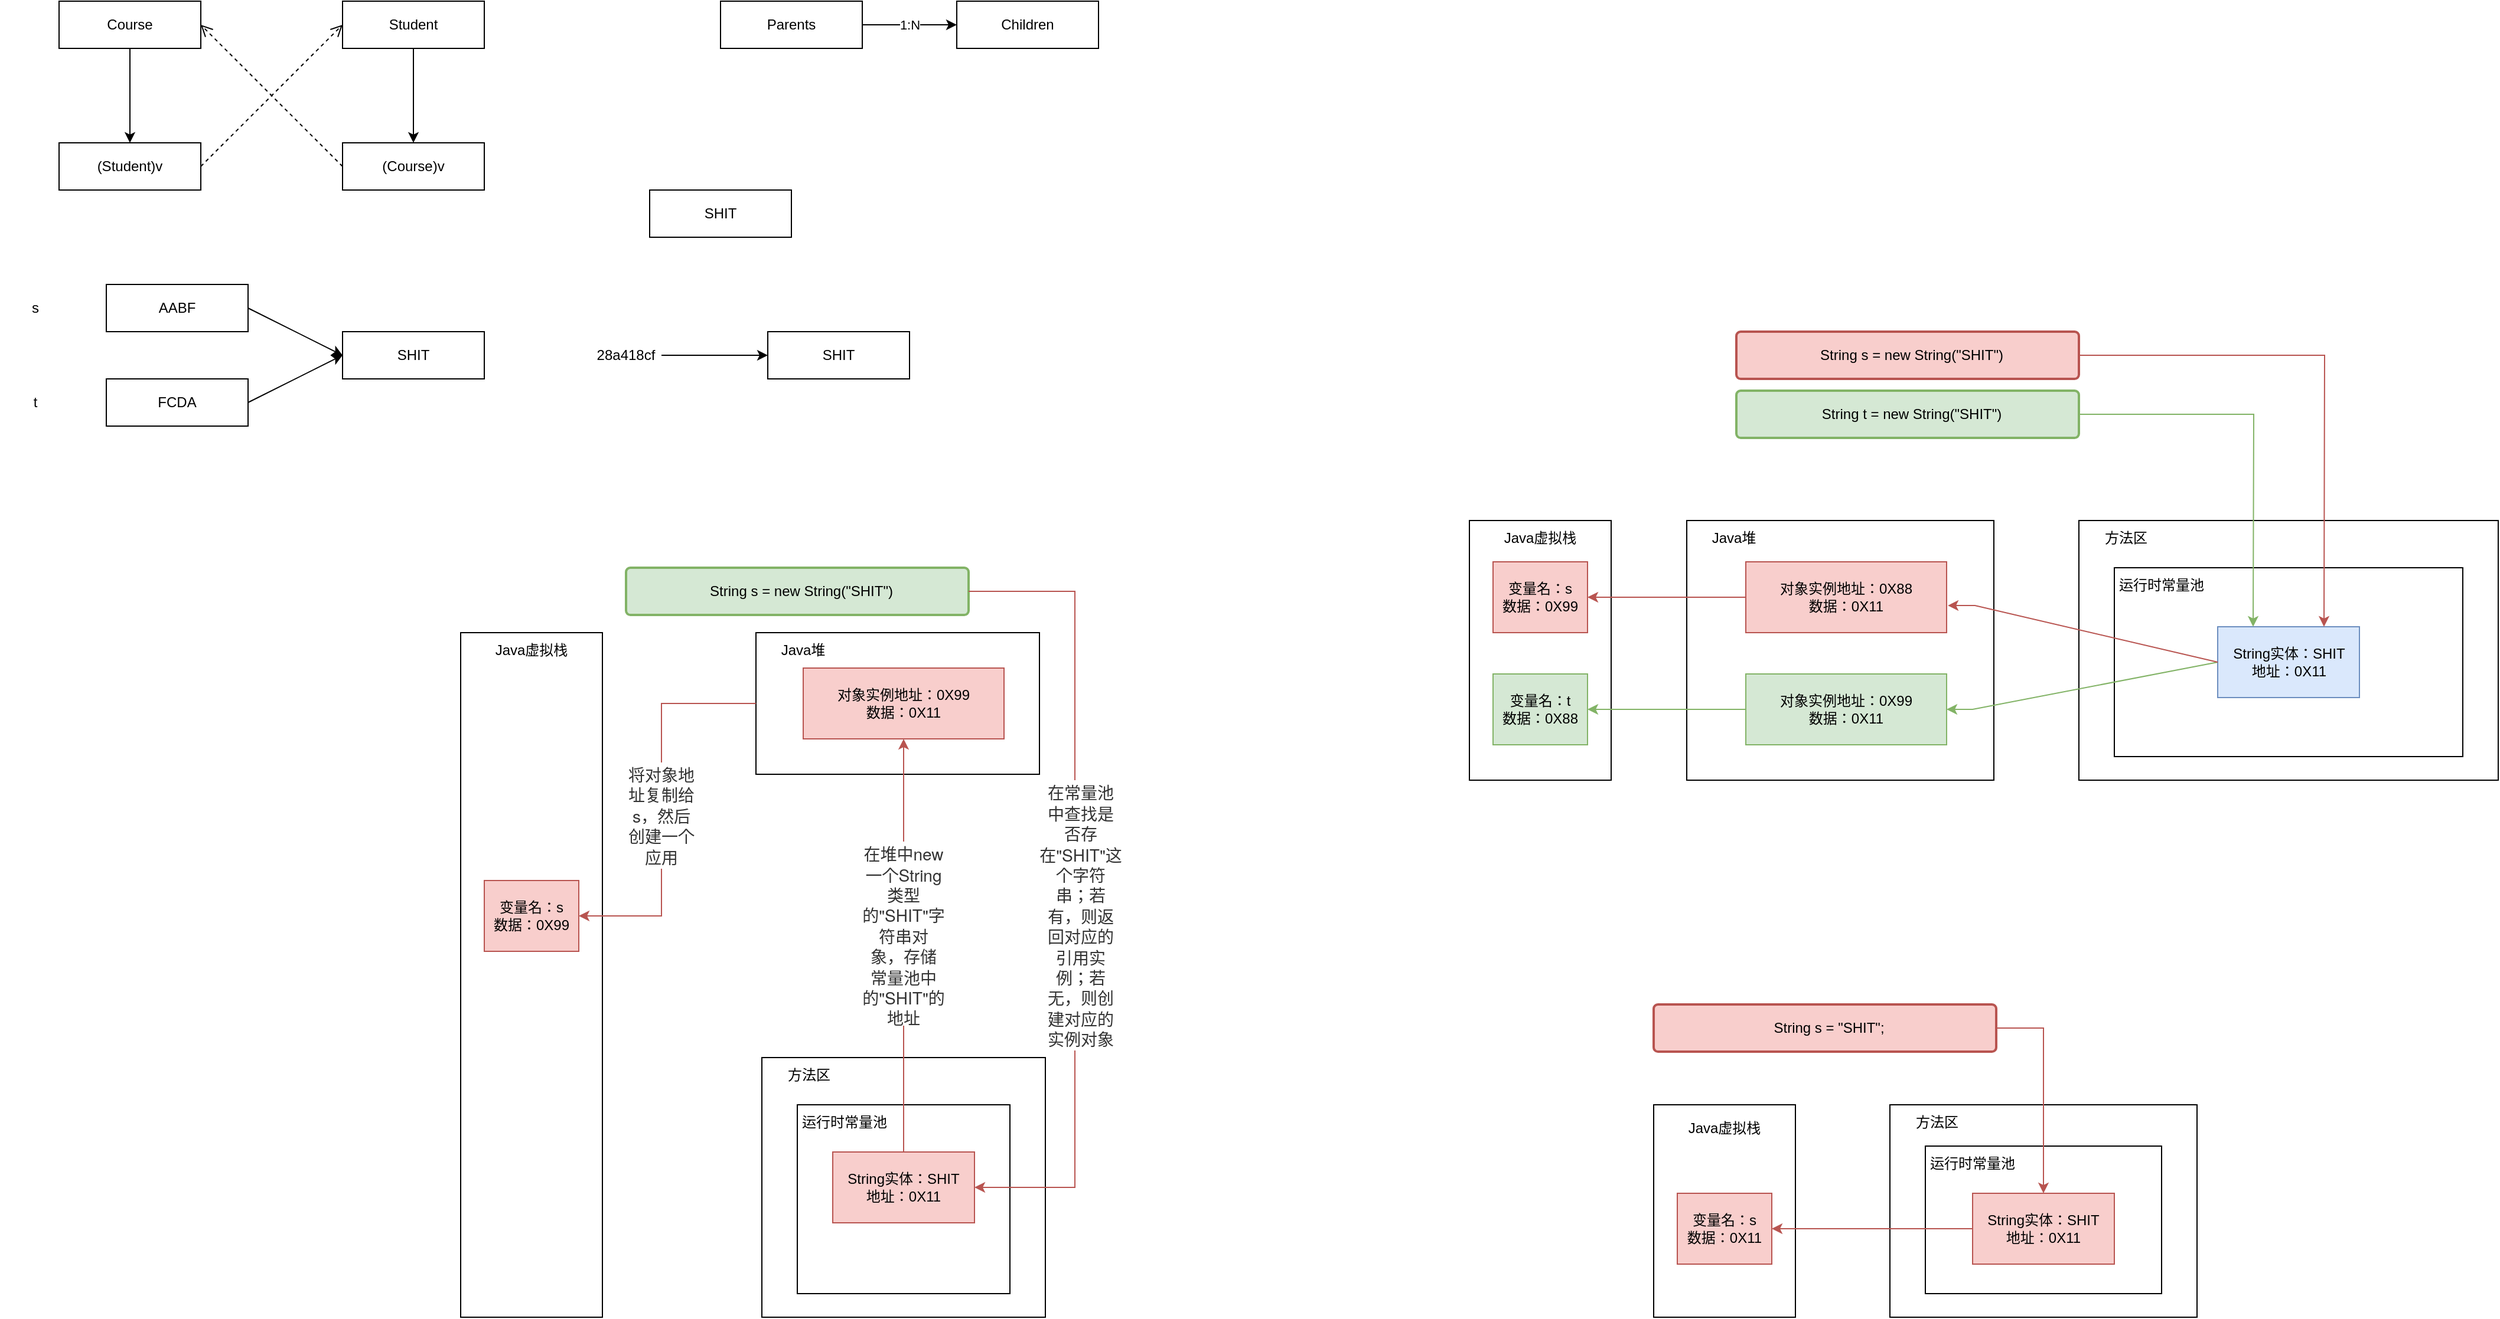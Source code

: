 <mxfile version="20.4.0" type="github">
  <diagram id="C5RBs43oDa-KdzZeNtuy" name="Page-1">
    <mxGraphModel dx="1422" dy="762" grid="0" gridSize="10" guides="1" tooltips="1" connect="1" arrows="1" fold="1" page="1" pageScale="1" pageWidth="3300" pageHeight="4681" math="0" shadow="0">
      <root>
        <mxCell id="WIyWlLk6GJQsqaUBKTNV-0" />
        <mxCell id="WIyWlLk6GJQsqaUBKTNV-1" parent="WIyWlLk6GJQsqaUBKTNV-0" />
        <mxCell id="-oPHFN2OpPJWykQhJ-b4-0" value="Course" style="rounded=0;whiteSpace=wrap;html=1;" parent="WIyWlLk6GJQsqaUBKTNV-1" vertex="1">
          <mxGeometry x="120" y="200" width="120" height="40" as="geometry" />
        </mxCell>
        <mxCell id="-oPHFN2OpPJWykQhJ-b4-2" value="(Student)v" style="rounded=0;whiteSpace=wrap;html=1;" parent="WIyWlLk6GJQsqaUBKTNV-1" vertex="1">
          <mxGeometry x="120" y="320" width="120" height="40" as="geometry" />
        </mxCell>
        <mxCell id="-oPHFN2OpPJWykQhJ-b4-6" value="(Course)v" style="rounded=0;whiteSpace=wrap;html=1;" parent="WIyWlLk6GJQsqaUBKTNV-1" vertex="1">
          <mxGeometry x="360" y="320" width="120" height="40" as="geometry" />
        </mxCell>
        <mxCell id="-oPHFN2OpPJWykQhJ-b4-8" value="Student" style="rounded=0;whiteSpace=wrap;html=1;" parent="WIyWlLk6GJQsqaUBKTNV-1" vertex="1">
          <mxGeometry x="360" y="200" width="120" height="40" as="geometry" />
        </mxCell>
        <mxCell id="-oPHFN2OpPJWykQhJ-b4-10" value="" style="endArrow=classic;html=1;rounded=0;exitX=0.5;exitY=1;exitDx=0;exitDy=0;entryX=0.5;entryY=0;entryDx=0;entryDy=0;" parent="WIyWlLk6GJQsqaUBKTNV-1" source="-oPHFN2OpPJWykQhJ-b4-8" target="-oPHFN2OpPJWykQhJ-b4-6" edge="1">
          <mxGeometry width="50" height="50" relative="1" as="geometry">
            <mxPoint x="430" y="360" as="sourcePoint" />
            <mxPoint x="480" y="310" as="targetPoint" />
          </mxGeometry>
        </mxCell>
        <mxCell id="-oPHFN2OpPJWykQhJ-b4-13" value="Parents" style="rounded=0;whiteSpace=wrap;html=1;" parent="WIyWlLk6GJQsqaUBKTNV-1" vertex="1">
          <mxGeometry x="680" y="200" width="120" height="40" as="geometry" />
        </mxCell>
        <mxCell id="-oPHFN2OpPJWykQhJ-b4-14" value="Children" style="rounded=0;whiteSpace=wrap;html=1;" parent="WIyWlLk6GJQsqaUBKTNV-1" vertex="1">
          <mxGeometry x="880" y="200" width="120" height="40" as="geometry" />
        </mxCell>
        <mxCell id="-oPHFN2OpPJWykQhJ-b4-15" value="" style="endArrow=classic;html=1;rounded=0;exitX=0.5;exitY=1;exitDx=0;exitDy=0;entryX=0.5;entryY=0;entryDx=0;entryDy=0;" parent="WIyWlLk6GJQsqaUBKTNV-1" source="-oPHFN2OpPJWykQhJ-b4-0" target="-oPHFN2OpPJWykQhJ-b4-2" edge="1">
          <mxGeometry width="50" height="50" relative="1" as="geometry">
            <mxPoint x="170" y="300" as="sourcePoint" />
            <mxPoint x="220" y="250" as="targetPoint" />
            <Array as="points" />
          </mxGeometry>
        </mxCell>
        <mxCell id="-oPHFN2OpPJWykQhJ-b4-17" value="" style="endArrow=classic;html=1;rounded=0;exitX=1;exitY=0.5;exitDx=0;exitDy=0;entryX=0;entryY=0.5;entryDx=0;entryDy=0;" parent="WIyWlLk6GJQsqaUBKTNV-1" source="-oPHFN2OpPJWykQhJ-b4-13" target="-oPHFN2OpPJWykQhJ-b4-14" edge="1">
          <mxGeometry relative="1" as="geometry">
            <mxPoint x="780" y="219.5" as="sourcePoint" />
            <mxPoint x="880" y="219.5" as="targetPoint" />
          </mxGeometry>
        </mxCell>
        <mxCell id="-oPHFN2OpPJWykQhJ-b4-18" value="1:N" style="edgeLabel;resizable=0;html=1;align=center;verticalAlign=middle;" parent="-oPHFN2OpPJWykQhJ-b4-17" connectable="0" vertex="1">
          <mxGeometry relative="1" as="geometry" />
        </mxCell>
        <mxCell id="-oPHFN2OpPJWykQhJ-b4-19" value="" style="html=1;verticalAlign=bottom;endArrow=open;dashed=1;endSize=8;rounded=0;entryX=1;entryY=0.5;entryDx=0;entryDy=0;exitX=0;exitY=0.5;exitDx=0;exitDy=0;" parent="WIyWlLk6GJQsqaUBKTNV-1" source="-oPHFN2OpPJWykQhJ-b4-6" target="-oPHFN2OpPJWykQhJ-b4-0" edge="1">
          <mxGeometry x="-0.115" y="-31" relative="1" as="geometry">
            <mxPoint x="790" y="240" as="sourcePoint" />
            <mxPoint x="710" y="240" as="targetPoint" />
            <mxPoint as="offset" />
          </mxGeometry>
        </mxCell>
        <mxCell id="-oPHFN2OpPJWykQhJ-b4-22" value="" style="html=1;verticalAlign=bottom;endArrow=open;dashed=1;endSize=8;rounded=0;entryX=0;entryY=0.5;entryDx=0;entryDy=0;exitX=1;exitY=0.5;exitDx=0;exitDy=0;" parent="WIyWlLk6GJQsqaUBKTNV-1" source="-oPHFN2OpPJWykQhJ-b4-2" target="-oPHFN2OpPJWykQhJ-b4-8" edge="1">
          <mxGeometry x="-0.115" y="-31" relative="1" as="geometry">
            <mxPoint x="330" y="350" as="sourcePoint" />
            <mxPoint x="250" y="230" as="targetPoint" />
            <mxPoint as="offset" />
          </mxGeometry>
        </mxCell>
        <mxCell id="-oPHFN2OpPJWykQhJ-b4-23" value="AABF" style="rounded=0;whiteSpace=wrap;html=1;" parent="WIyWlLk6GJQsqaUBKTNV-1" vertex="1">
          <mxGeometry x="160" y="440" width="120" height="40" as="geometry" />
        </mxCell>
        <mxCell id="-oPHFN2OpPJWykQhJ-b4-24" value="SHIT" style="rounded=0;whiteSpace=wrap;html=1;" parent="WIyWlLk6GJQsqaUBKTNV-1" vertex="1">
          <mxGeometry x="620" y="360" width="120" height="40" as="geometry" />
        </mxCell>
        <mxCell id="-oPHFN2OpPJWykQhJ-b4-25" value="" style="endArrow=classic;html=1;rounded=0;exitX=1;exitY=0.5;exitDx=0;exitDy=0;" parent="WIyWlLk6GJQsqaUBKTNV-1" source="-oPHFN2OpPJWykQhJ-b4-23" edge="1">
          <mxGeometry width="50" height="50" relative="1" as="geometry">
            <mxPoint x="540" y="310" as="sourcePoint" />
            <mxPoint x="360" y="500" as="targetPoint" />
          </mxGeometry>
        </mxCell>
        <mxCell id="-oPHFN2OpPJWykQhJ-b4-26" value="FCDA" style="rounded=0;whiteSpace=wrap;html=1;" parent="WIyWlLk6GJQsqaUBKTNV-1" vertex="1">
          <mxGeometry x="160" y="520" width="120" height="40" as="geometry" />
        </mxCell>
        <mxCell id="-oPHFN2OpPJWykQhJ-b4-27" value="SHIT" style="rounded=0;whiteSpace=wrap;html=1;" parent="WIyWlLk6GJQsqaUBKTNV-1" vertex="1">
          <mxGeometry x="360" y="480" width="120" height="40" as="geometry" />
        </mxCell>
        <mxCell id="-oPHFN2OpPJWykQhJ-b4-28" value="" style="endArrow=classic;html=1;rounded=0;exitX=1;exitY=0.5;exitDx=0;exitDy=0;" parent="WIyWlLk6GJQsqaUBKTNV-1" source="-oPHFN2OpPJWykQhJ-b4-26" edge="1">
          <mxGeometry width="50" height="50" relative="1" as="geometry">
            <mxPoint x="540" y="390" as="sourcePoint" />
            <mxPoint x="360" y="500" as="targetPoint" />
          </mxGeometry>
        </mxCell>
        <mxCell id="-oPHFN2OpPJWykQhJ-b4-29" value="s" style="text;html=1;strokeColor=none;fillColor=none;align=center;verticalAlign=middle;whiteSpace=wrap;rounded=0;" parent="WIyWlLk6GJQsqaUBKTNV-1" vertex="1">
          <mxGeometry x="70" y="445" width="60" height="30" as="geometry" />
        </mxCell>
        <mxCell id="-oPHFN2OpPJWykQhJ-b4-31" value="t" style="text;html=1;strokeColor=none;fillColor=none;align=center;verticalAlign=middle;whiteSpace=wrap;rounded=0;" parent="WIyWlLk6GJQsqaUBKTNV-1" vertex="1">
          <mxGeometry x="70" y="525" width="60" height="30" as="geometry" />
        </mxCell>
        <mxCell id="-oPHFN2OpPJWykQhJ-b4-32" value="SHIT" style="rounded=0;whiteSpace=wrap;html=1;" parent="WIyWlLk6GJQsqaUBKTNV-1" vertex="1">
          <mxGeometry x="720" y="480" width="120" height="40" as="geometry" />
        </mxCell>
        <mxCell id="-oPHFN2OpPJWykQhJ-b4-33" value="28a418cf" style="text;html=1;strokeColor=none;fillColor=none;align=center;verticalAlign=middle;whiteSpace=wrap;rounded=0;" parent="WIyWlLk6GJQsqaUBKTNV-1" vertex="1">
          <mxGeometry x="570" y="485" width="60" height="30" as="geometry" />
        </mxCell>
        <mxCell id="-oPHFN2OpPJWykQhJ-b4-34" value="" style="endArrow=classic;html=1;rounded=0;exitX=1;exitY=0.5;exitDx=0;exitDy=0;entryX=0;entryY=0.5;entryDx=0;entryDy=0;" parent="WIyWlLk6GJQsqaUBKTNV-1" source="-oPHFN2OpPJWykQhJ-b4-33" target="-oPHFN2OpPJWykQhJ-b4-32" edge="1">
          <mxGeometry width="50" height="50" relative="1" as="geometry">
            <mxPoint x="500" y="450" as="sourcePoint" />
            <mxPoint x="550" y="400" as="targetPoint" />
          </mxGeometry>
        </mxCell>
        <mxCell id="-oPHFN2OpPJWykQhJ-b4-35" value="" style="rounded=0;whiteSpace=wrap;html=1;" parent="WIyWlLk6GJQsqaUBKTNV-1" vertex="1">
          <mxGeometry x="460" y="735" width="120" height="580" as="geometry" />
        </mxCell>
        <mxCell id="-oPHFN2OpPJWykQhJ-b4-36" value="Java虚拟栈" style="text;html=1;strokeColor=none;fillColor=none;align=center;verticalAlign=middle;whiteSpace=wrap;rounded=0;" parent="WIyWlLk6GJQsqaUBKTNV-1" vertex="1">
          <mxGeometry x="480" y="735" width="80" height="30" as="geometry" />
        </mxCell>
        <mxCell id="-oPHFN2OpPJWykQhJ-b4-38" value="" style="rounded=0;whiteSpace=wrap;html=1;" parent="WIyWlLk6GJQsqaUBKTNV-1" vertex="1">
          <mxGeometry x="710" y="735" width="240" height="120" as="geometry" />
        </mxCell>
        <mxCell id="-oPHFN2OpPJWykQhJ-b4-40" value="" style="rounded=0;whiteSpace=wrap;html=1;" parent="WIyWlLk6GJQsqaUBKTNV-1" vertex="1">
          <mxGeometry x="715" y="1095" width="240" height="220" as="geometry" />
        </mxCell>
        <mxCell id="-oPHFN2OpPJWykQhJ-b4-41" value="Java堆" style="text;html=1;strokeColor=none;fillColor=none;align=center;verticalAlign=middle;whiteSpace=wrap;rounded=0;" parent="WIyWlLk6GJQsqaUBKTNV-1" vertex="1">
          <mxGeometry x="710" y="735" width="80" height="30" as="geometry" />
        </mxCell>
        <mxCell id="-oPHFN2OpPJWykQhJ-b4-42" value="方法区" style="text;html=1;strokeColor=none;fillColor=none;align=center;verticalAlign=middle;whiteSpace=wrap;rounded=0;" parent="WIyWlLk6GJQsqaUBKTNV-1" vertex="1">
          <mxGeometry x="715" y="1095" width="80" height="30" as="geometry" />
        </mxCell>
        <mxCell id="-oPHFN2OpPJWykQhJ-b4-43" value="" style="rounded=0;whiteSpace=wrap;html=1;" parent="WIyWlLk6GJQsqaUBKTNV-1" vertex="1">
          <mxGeometry x="745" y="1135" width="180" height="160" as="geometry" />
        </mxCell>
        <mxCell id="-oPHFN2OpPJWykQhJ-b4-44" value="运行时常量池" style="text;html=1;strokeColor=none;fillColor=none;align=center;verticalAlign=middle;whiteSpace=wrap;rounded=0;" parent="WIyWlLk6GJQsqaUBKTNV-1" vertex="1">
          <mxGeometry x="745" y="1135" width="80" height="30" as="geometry" />
        </mxCell>
        <mxCell id="-oPHFN2OpPJWykQhJ-b4-46" value="变量名：s&lt;br&gt;数据：0X99" style="rounded=0;whiteSpace=wrap;html=1;fillColor=#f8cecc;strokeColor=#b85450;" parent="WIyWlLk6GJQsqaUBKTNV-1" vertex="1">
          <mxGeometry x="480" y="945" width="80" height="60" as="geometry" />
        </mxCell>
        <mxCell id="-oPHFN2OpPJWykQhJ-b4-47" value="对象实例地址：0X99&lt;br&gt;数据：0X11" style="rounded=0;whiteSpace=wrap;html=1;fillColor=#f8cecc;strokeColor=#b85450;" parent="WIyWlLk6GJQsqaUBKTNV-1" vertex="1">
          <mxGeometry x="750" y="765" width="170" height="60" as="geometry" />
        </mxCell>
        <mxCell id="-oPHFN2OpPJWykQhJ-b4-48" value="String实体：SHIT&lt;br&gt;地址：0X11" style="rounded=0;whiteSpace=wrap;html=1;fillColor=#f8cecc;strokeColor=#b85450;" parent="WIyWlLk6GJQsqaUBKTNV-1" vertex="1">
          <mxGeometry x="775" y="1175" width="120" height="60" as="geometry" />
        </mxCell>
        <mxCell id="-oPHFN2OpPJWykQhJ-b4-50" value="String s = new String(&quot;SHIT&quot;)" style="rounded=1;arcSize=9;align=center;spacingLeft=5;strokeColor=#82b366;html=1;strokeWidth=2;fontSize=12;fillColor=#d5e8d4;" parent="WIyWlLk6GJQsqaUBKTNV-1" vertex="1">
          <mxGeometry x="600" y="680" width="290" height="40" as="geometry" />
        </mxCell>
        <mxCell id="-oPHFN2OpPJWykQhJ-b4-51" value="" style="endArrow=classic;html=1;rounded=0;exitX=1;exitY=0.5;exitDx=0;exitDy=0;entryX=1;entryY=0.5;entryDx=0;entryDy=0;fillColor=#f8cecc;strokeColor=#B85450;" parent="WIyWlLk6GJQsqaUBKTNV-1" source="-oPHFN2OpPJWykQhJ-b4-50" target="-oPHFN2OpPJWykQhJ-b4-48" edge="1">
          <mxGeometry width="50" height="50" relative="1" as="geometry">
            <mxPoint x="890" y="845" as="sourcePoint" />
            <mxPoint x="980" y="985" as="targetPoint" />
            <Array as="points">
              <mxPoint x="980" y="700" />
              <mxPoint x="980" y="1205" />
            </Array>
          </mxGeometry>
        </mxCell>
        <mxCell id="-oPHFN2OpPJWykQhJ-b4-52" value="&lt;span style=&quot;color: rgb(51, 51, 51); font-family: &amp;quot;PingFang SC&amp;quot;, &amp;quot;Microsoft YaHei&amp;quot;, &amp;quot;Helvetica Neue&amp;quot;, Helvetica, Arial, sans-serif; font-size: 14px; text-align: left; background-color: rgb(255, 255, 255);&quot;&gt;在常量池中查找是否存在&quot;SHIT&quot;这个字符串；若有，则返回对应的引用实例；若无，则创建对应的实例对象&lt;/span&gt;" style="text;html=1;strokeColor=none;fillColor=none;align=center;verticalAlign=middle;whiteSpace=wrap;rounded=0;" parent="WIyWlLk6GJQsqaUBKTNV-1" vertex="1">
          <mxGeometry x="950" y="945" width="70" height="60" as="geometry" />
        </mxCell>
        <mxCell id="ZgnJ5UV8KmOCZEOlY2Bq-0" value="" style="endArrow=classic;html=1;rounded=0;exitX=0.5;exitY=0;exitDx=0;exitDy=0;entryX=0.5;entryY=1;entryDx=0;entryDy=0;fillColor=#f8cecc;strokeColor=#b85450;startArrow=none;" edge="1" parent="WIyWlLk6GJQsqaUBKTNV-1" source="ZgnJ5UV8KmOCZEOlY2Bq-1" target="-oPHFN2OpPJWykQhJ-b4-47">
          <mxGeometry width="50" height="50" relative="1" as="geometry">
            <mxPoint x="1090" y="1015" as="sourcePoint" />
            <mxPoint x="1140" y="965" as="targetPoint" />
          </mxGeometry>
        </mxCell>
        <mxCell id="ZgnJ5UV8KmOCZEOlY2Bq-1" value="&lt;span style=&quot;color: rgb(51, 51, 51); font-family: &amp;quot;PingFang SC&amp;quot;, &amp;quot;Microsoft YaHei&amp;quot;, &amp;quot;Helvetica Neue&amp;quot;, Helvetica, Arial, sans-serif; font-size: 14px; text-align: left; background-color: rgb(255, 255, 255);&quot;&gt;在堆中new一个String类型的&quot;SHIT&quot;字符串对象，存储常量池中的&quot;SHIT&quot;的地址&lt;/span&gt;" style="text;html=1;strokeColor=none;fillColor=none;align=center;verticalAlign=middle;whiteSpace=wrap;rounded=0;" vertex="1" parent="WIyWlLk6GJQsqaUBKTNV-1">
          <mxGeometry x="805" y="915" width="60" height="153" as="geometry" />
        </mxCell>
        <mxCell id="ZgnJ5UV8KmOCZEOlY2Bq-3" value="" style="endArrow=none;html=1;rounded=0;exitX=0.5;exitY=0;exitDx=0;exitDy=0;entryX=0.5;entryY=1;entryDx=0;entryDy=0;fillColor=#f8cecc;strokeColor=#b85450;" edge="1" parent="WIyWlLk6GJQsqaUBKTNV-1" source="-oPHFN2OpPJWykQhJ-b4-48" target="ZgnJ5UV8KmOCZEOlY2Bq-1">
          <mxGeometry width="50" height="50" relative="1" as="geometry">
            <mxPoint x="835" y="1175" as="sourcePoint" />
            <mxPoint x="835" y="825" as="targetPoint" />
          </mxGeometry>
        </mxCell>
        <mxCell id="ZgnJ5UV8KmOCZEOlY2Bq-4" value="" style="endArrow=classic;html=1;rounded=0;exitX=0;exitY=0.5;exitDx=0;exitDy=0;entryX=1;entryY=0.5;entryDx=0;entryDy=0;fillColor=#f8cecc;strokeColor=#b85450;" edge="1" parent="WIyWlLk6GJQsqaUBKTNV-1" source="-oPHFN2OpPJWykQhJ-b4-38" target="-oPHFN2OpPJWykQhJ-b4-46">
          <mxGeometry width="50" height="50" relative="1" as="geometry">
            <mxPoint x="1090" y="1035" as="sourcePoint" />
            <mxPoint x="1140" y="985" as="targetPoint" />
            <Array as="points">
              <mxPoint x="630" y="795" />
              <mxPoint x="630" y="975" />
            </Array>
          </mxGeometry>
        </mxCell>
        <mxCell id="ZgnJ5UV8KmOCZEOlY2Bq-5" value="&lt;span style=&quot;color: rgb(51, 51, 51); font-family: &amp;quot;PingFang SC&amp;quot;, &amp;quot;Microsoft YaHei&amp;quot;, &amp;quot;Helvetica Neue&amp;quot;, Helvetica, Arial, sans-serif; font-size: 14px; text-align: left; background-color: rgb(255, 255, 255);&quot;&gt;将对象地址复制给s，然后创建一个应用&lt;/span&gt;" style="text;html=1;strokeColor=none;fillColor=none;align=center;verticalAlign=middle;whiteSpace=wrap;rounded=0;" vertex="1" parent="WIyWlLk6GJQsqaUBKTNV-1">
          <mxGeometry x="600" y="875" width="60" height="30" as="geometry" />
        </mxCell>
        <mxCell id="ZgnJ5UV8KmOCZEOlY2Bq-7" value="" style="rounded=0;whiteSpace=wrap;html=1;" vertex="1" parent="WIyWlLk6GJQsqaUBKTNV-1">
          <mxGeometry x="1314" y="640" width="120" height="220" as="geometry" />
        </mxCell>
        <mxCell id="ZgnJ5UV8KmOCZEOlY2Bq-8" value="Java虚拟栈" style="text;html=1;strokeColor=none;fillColor=none;align=center;verticalAlign=middle;whiteSpace=wrap;rounded=0;" vertex="1" parent="WIyWlLk6GJQsqaUBKTNV-1">
          <mxGeometry x="1334" y="640" width="80" height="30" as="geometry" />
        </mxCell>
        <mxCell id="ZgnJ5UV8KmOCZEOlY2Bq-9" value="" style="rounded=0;whiteSpace=wrap;html=1;" vertex="1" parent="WIyWlLk6GJQsqaUBKTNV-1">
          <mxGeometry x="1498" y="640" width="260" height="220" as="geometry" />
        </mxCell>
        <mxCell id="ZgnJ5UV8KmOCZEOlY2Bq-10" value="" style="rounded=0;whiteSpace=wrap;html=1;" vertex="1" parent="WIyWlLk6GJQsqaUBKTNV-1">
          <mxGeometry x="1830" y="640" width="355" height="220" as="geometry" />
        </mxCell>
        <mxCell id="ZgnJ5UV8KmOCZEOlY2Bq-11" value="Java堆" style="text;html=1;strokeColor=none;fillColor=none;align=center;verticalAlign=middle;whiteSpace=wrap;rounded=0;" vertex="1" parent="WIyWlLk6GJQsqaUBKTNV-1">
          <mxGeometry x="1498" y="640" width="80" height="30" as="geometry" />
        </mxCell>
        <mxCell id="ZgnJ5UV8KmOCZEOlY2Bq-12" value="方法区" style="text;html=1;strokeColor=none;fillColor=none;align=center;verticalAlign=middle;whiteSpace=wrap;rounded=0;" vertex="1" parent="WIyWlLk6GJQsqaUBKTNV-1">
          <mxGeometry x="1830" y="640" width="80" height="30" as="geometry" />
        </mxCell>
        <mxCell id="ZgnJ5UV8KmOCZEOlY2Bq-13" value="" style="rounded=0;whiteSpace=wrap;html=1;" vertex="1" parent="WIyWlLk6GJQsqaUBKTNV-1">
          <mxGeometry x="1860" y="680" width="295" height="160" as="geometry" />
        </mxCell>
        <mxCell id="ZgnJ5UV8KmOCZEOlY2Bq-14" value="运行时常量池" style="text;html=1;strokeColor=none;fillColor=none;align=center;verticalAlign=middle;whiteSpace=wrap;rounded=0;" vertex="1" parent="WIyWlLk6GJQsqaUBKTNV-1">
          <mxGeometry x="1860" y="680" width="80" height="30" as="geometry" />
        </mxCell>
        <mxCell id="ZgnJ5UV8KmOCZEOlY2Bq-15" value="变量名：s&lt;br&gt;数据：0X99" style="rounded=0;whiteSpace=wrap;html=1;fillColor=#f8cecc;strokeColor=#b85450;" vertex="1" parent="WIyWlLk6GJQsqaUBKTNV-1">
          <mxGeometry x="1334" y="675" width="80" height="60" as="geometry" />
        </mxCell>
        <mxCell id="ZgnJ5UV8KmOCZEOlY2Bq-16" value="对象实例地址：0X99&lt;br&gt;数据：0X11" style="rounded=0;whiteSpace=wrap;html=1;fillColor=#d5e8d4;strokeColor=#82b366;" vertex="1" parent="WIyWlLk6GJQsqaUBKTNV-1">
          <mxGeometry x="1548" y="770" width="170" height="60" as="geometry" />
        </mxCell>
        <mxCell id="ZgnJ5UV8KmOCZEOlY2Bq-17" value="String实体：SHIT&lt;br&gt;地址：0X11" style="rounded=0;whiteSpace=wrap;html=1;fillColor=#dae8fc;strokeColor=#6c8ebf;" vertex="1" parent="WIyWlLk6GJQsqaUBKTNV-1">
          <mxGeometry x="1947.5" y="730" width="120" height="60" as="geometry" />
        </mxCell>
        <mxCell id="ZgnJ5UV8KmOCZEOlY2Bq-18" value="String s = new String(&quot;SHIT&quot;)" style="rounded=1;arcSize=9;align=center;spacingLeft=5;strokeColor=#b85450;html=1;strokeWidth=2;fontSize=12;fillColor=#f8cecc;" vertex="1" parent="WIyWlLk6GJQsqaUBKTNV-1">
          <mxGeometry x="1540" y="480" width="290" height="40" as="geometry" />
        </mxCell>
        <mxCell id="ZgnJ5UV8KmOCZEOlY2Bq-21" value="" style="endArrow=classic;html=1;rounded=0;entryX=1;entryY=0.5;entryDx=0;entryDy=0;fillColor=#d5e8d4;strokeColor=#82b366;startArrow=none;exitX=0;exitY=0.5;exitDx=0;exitDy=0;" edge="1" source="ZgnJ5UV8KmOCZEOlY2Bq-17" target="ZgnJ5UV8KmOCZEOlY2Bq-16" parent="WIyWlLk6GJQsqaUBKTNV-1">
          <mxGeometry width="50" height="50" relative="1" as="geometry">
            <mxPoint x="1585" y="970" as="sourcePoint" />
            <mxPoint x="1880" y="965" as="targetPoint" />
            <Array as="points">
              <mxPoint x="1740" y="800" />
            </Array>
          </mxGeometry>
        </mxCell>
        <mxCell id="ZgnJ5UV8KmOCZEOlY2Bq-28" value="对象实例地址：0X88&lt;br&gt;数据：0X11" style="rounded=0;whiteSpace=wrap;html=1;fillColor=#f8cecc;strokeColor=#b85450;" vertex="1" parent="WIyWlLk6GJQsqaUBKTNV-1">
          <mxGeometry x="1548" y="675" width="170" height="60" as="geometry" />
        </mxCell>
        <mxCell id="ZgnJ5UV8KmOCZEOlY2Bq-31" value="" style="endArrow=classic;html=1;rounded=0;entryX=1.006;entryY=0.617;entryDx=0;entryDy=0;fillColor=#f8cecc;strokeColor=#b85450;startArrow=none;exitX=0;exitY=0.5;exitDx=0;exitDy=0;entryPerimeter=0;" edge="1" parent="WIyWlLk6GJQsqaUBKTNV-1" source="ZgnJ5UV8KmOCZEOlY2Bq-17" target="ZgnJ5UV8KmOCZEOlY2Bq-28">
          <mxGeometry width="50" height="50" relative="1" as="geometry">
            <mxPoint x="2038" y="760" as="sourcePoint" />
            <mxPoint x="1670" y="710" as="targetPoint" />
            <Array as="points">
              <mxPoint x="1742" y="712" />
            </Array>
          </mxGeometry>
        </mxCell>
        <mxCell id="ZgnJ5UV8KmOCZEOlY2Bq-32" value="变量名：t&lt;br&gt;数据：0X88" style="rounded=0;whiteSpace=wrap;html=1;fillColor=#d5e8d4;strokeColor=#82b366;" vertex="1" parent="WIyWlLk6GJQsqaUBKTNV-1">
          <mxGeometry x="1334" y="770" width="80" height="60" as="geometry" />
        </mxCell>
        <mxCell id="ZgnJ5UV8KmOCZEOlY2Bq-33" value="" style="endArrow=classic;html=1;rounded=0;exitX=0;exitY=0.5;exitDx=0;exitDy=0;entryX=1;entryY=0.5;entryDx=0;entryDy=0;fillColor=#f8cecc;strokeColor=#b85450;" edge="1" parent="WIyWlLk6GJQsqaUBKTNV-1" source="ZgnJ5UV8KmOCZEOlY2Bq-28" target="ZgnJ5UV8KmOCZEOlY2Bq-15">
          <mxGeometry width="50" height="50" relative="1" as="geometry">
            <mxPoint x="1768" y="870" as="sourcePoint" />
            <mxPoint x="1818" y="820" as="targetPoint" />
          </mxGeometry>
        </mxCell>
        <mxCell id="ZgnJ5UV8KmOCZEOlY2Bq-34" value="" style="endArrow=classic;html=1;rounded=0;exitX=0;exitY=0.5;exitDx=0;exitDy=0;entryX=1;entryY=0.5;entryDx=0;entryDy=0;fillColor=#d5e8d4;strokeColor=#82b366;" edge="1" parent="WIyWlLk6GJQsqaUBKTNV-1" source="ZgnJ5UV8KmOCZEOlY2Bq-16" target="ZgnJ5UV8KmOCZEOlY2Bq-32">
          <mxGeometry width="50" height="50" relative="1" as="geometry">
            <mxPoint x="1548" y="794.5" as="sourcePoint" />
            <mxPoint x="1348" y="794.5" as="targetPoint" />
          </mxGeometry>
        </mxCell>
        <mxCell id="ZgnJ5UV8KmOCZEOlY2Bq-35" value="String t = new String(&quot;SHIT&quot;)" style="rounded=1;arcSize=9;align=center;spacingLeft=5;strokeColor=#82b366;html=1;strokeWidth=2;fontSize=12;fillColor=#d5e8d4;" vertex="1" parent="WIyWlLk6GJQsqaUBKTNV-1">
          <mxGeometry x="1540" y="530" width="290" height="40" as="geometry" />
        </mxCell>
        <mxCell id="ZgnJ5UV8KmOCZEOlY2Bq-36" value="" style="endArrow=classic;html=1;rounded=0;exitX=1;exitY=0.5;exitDx=0;exitDy=0;entryX=0.25;entryY=0;entryDx=0;entryDy=0;fillColor=#d5e8d4;strokeColor=#82b366;" edge="1" parent="WIyWlLk6GJQsqaUBKTNV-1" source="ZgnJ5UV8KmOCZEOlY2Bq-35" target="ZgnJ5UV8KmOCZEOlY2Bq-17">
          <mxGeometry width="50" height="50" relative="1" as="geometry">
            <mxPoint x="1740" y="770" as="sourcePoint" />
            <mxPoint x="2000" y="550" as="targetPoint" />
            <Array as="points">
              <mxPoint x="1978" y="550" />
            </Array>
          </mxGeometry>
        </mxCell>
        <mxCell id="ZgnJ5UV8KmOCZEOlY2Bq-38" value="" style="endArrow=classic;html=1;rounded=0;entryX=0.75;entryY=0;entryDx=0;entryDy=0;exitX=1;exitY=0.5;exitDx=0;exitDy=0;fillColor=#f8cecc;strokeColor=#b85450;" edge="1" parent="WIyWlLk6GJQsqaUBKTNV-1" source="ZgnJ5UV8KmOCZEOlY2Bq-18" target="ZgnJ5UV8KmOCZEOlY2Bq-17">
          <mxGeometry width="50" height="50" relative="1" as="geometry">
            <mxPoint x="1750" y="500" as="sourcePoint" />
            <mxPoint x="2007.5" y="680" as="targetPoint" />
            <Array as="points">
              <mxPoint x="2038" y="500" />
            </Array>
          </mxGeometry>
        </mxCell>
        <mxCell id="ZgnJ5UV8KmOCZEOlY2Bq-40" value="" style="rounded=0;whiteSpace=wrap;html=1;" vertex="1" parent="WIyWlLk6GJQsqaUBKTNV-1">
          <mxGeometry x="1470" y="1135" width="120" height="180" as="geometry" />
        </mxCell>
        <mxCell id="ZgnJ5UV8KmOCZEOlY2Bq-41" value="Java虚拟栈" style="text;html=1;strokeColor=none;fillColor=none;align=center;verticalAlign=middle;whiteSpace=wrap;rounded=0;" vertex="1" parent="WIyWlLk6GJQsqaUBKTNV-1">
          <mxGeometry x="1490" y="1140" width="80" height="30" as="geometry" />
        </mxCell>
        <mxCell id="ZgnJ5UV8KmOCZEOlY2Bq-43" value="" style="rounded=0;whiteSpace=wrap;html=1;" vertex="1" parent="WIyWlLk6GJQsqaUBKTNV-1">
          <mxGeometry x="1670" y="1135" width="260" height="180" as="geometry" />
        </mxCell>
        <mxCell id="ZgnJ5UV8KmOCZEOlY2Bq-45" value="方法区" style="text;html=1;strokeColor=none;fillColor=none;align=center;verticalAlign=middle;whiteSpace=wrap;rounded=0;" vertex="1" parent="WIyWlLk6GJQsqaUBKTNV-1">
          <mxGeometry x="1670" y="1135" width="80" height="30" as="geometry" />
        </mxCell>
        <mxCell id="ZgnJ5UV8KmOCZEOlY2Bq-46" value="" style="rounded=0;whiteSpace=wrap;html=1;" vertex="1" parent="WIyWlLk6GJQsqaUBKTNV-1">
          <mxGeometry x="1700" y="1170" width="200" height="125" as="geometry" />
        </mxCell>
        <mxCell id="ZgnJ5UV8KmOCZEOlY2Bq-47" value="运行时常量池" style="text;html=1;strokeColor=none;fillColor=none;align=center;verticalAlign=middle;whiteSpace=wrap;rounded=0;" vertex="1" parent="WIyWlLk6GJQsqaUBKTNV-1">
          <mxGeometry x="1700" y="1170" width="80" height="30" as="geometry" />
        </mxCell>
        <mxCell id="ZgnJ5UV8KmOCZEOlY2Bq-48" value="变量名：s&lt;br&gt;数据：0X11" style="rounded=0;whiteSpace=wrap;html=1;fillColor=#f8cecc;strokeColor=#b85450;" vertex="1" parent="WIyWlLk6GJQsqaUBKTNV-1">
          <mxGeometry x="1490" y="1210" width="80" height="60" as="geometry" />
        </mxCell>
        <mxCell id="ZgnJ5UV8KmOCZEOlY2Bq-50" value="String实体：SHIT&lt;br&gt;地址：0X11" style="rounded=0;whiteSpace=wrap;html=1;fillColor=#f8cecc;strokeColor=#b85450;" vertex="1" parent="WIyWlLk6GJQsqaUBKTNV-1">
          <mxGeometry x="1740" y="1210" width="120" height="60" as="geometry" />
        </mxCell>
        <mxCell id="ZgnJ5UV8KmOCZEOlY2Bq-51" value="String s = &quot;SHIT&quot;;" style="rounded=1;arcSize=9;align=center;spacingLeft=5;strokeColor=#b85450;html=1;strokeWidth=2;fontSize=12;fillColor=#f8cecc;" vertex="1" parent="WIyWlLk6GJQsqaUBKTNV-1">
          <mxGeometry x="1470" y="1050" width="290" height="40" as="geometry" />
        </mxCell>
        <mxCell id="ZgnJ5UV8KmOCZEOlY2Bq-62" value="" style="endArrow=classic;html=1;rounded=0;exitX=1;exitY=0.5;exitDx=0;exitDy=0;entryX=0.5;entryY=0;entryDx=0;entryDy=0;fillColor=#f8cecc;strokeColor=#b85450;" edge="1" parent="WIyWlLk6GJQsqaUBKTNV-1" source="ZgnJ5UV8KmOCZEOlY2Bq-51" target="ZgnJ5UV8KmOCZEOlY2Bq-50">
          <mxGeometry width="50" height="50" relative="1" as="geometry">
            <mxPoint x="1740" y="1170" as="sourcePoint" />
            <mxPoint x="1790" y="1120" as="targetPoint" />
            <Array as="points">
              <mxPoint x="1800" y="1070" />
            </Array>
          </mxGeometry>
        </mxCell>
        <mxCell id="ZgnJ5UV8KmOCZEOlY2Bq-63" value="" style="endArrow=classic;html=1;rounded=0;exitX=0;exitY=0.5;exitDx=0;exitDy=0;entryX=1;entryY=0.5;entryDx=0;entryDy=0;fillColor=#f8cecc;strokeColor=#b85450;" edge="1" parent="WIyWlLk6GJQsqaUBKTNV-1" source="ZgnJ5UV8KmOCZEOlY2Bq-50" target="ZgnJ5UV8KmOCZEOlY2Bq-48">
          <mxGeometry width="50" height="50" relative="1" as="geometry">
            <mxPoint x="1740" y="1170" as="sourcePoint" />
            <mxPoint x="1790" y="1120" as="targetPoint" />
          </mxGeometry>
        </mxCell>
      </root>
    </mxGraphModel>
  </diagram>
</mxfile>
